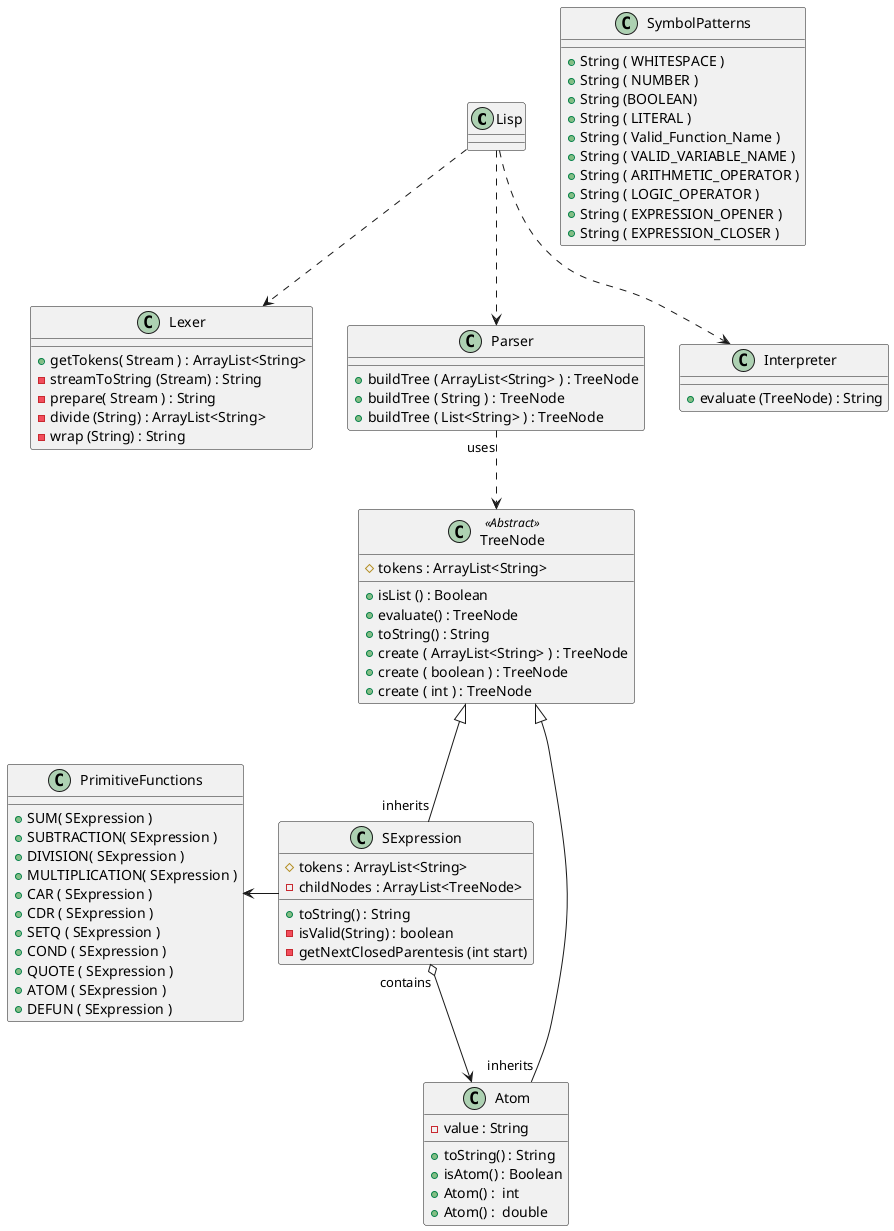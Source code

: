 @startuml
'https://plantuml.com/class-diagram

class Lisp
class Lexer
class Parser
class Interpreter

Lisp ..> Lexer
Lisp ..> Parser
Lisp ..> Interpreter

abstract class TreeNode
class Atom
class SExpression

class PrimitiveFunctions
class SymbolPatterns{
   + String ( WHITESPACE )
   + String ( NUMBER )
   + String (BOOLEAN)
   + String ( LITERAL )
   + String ( Valid_Function_Name )
   + String ( VALID_VARIABLE_NAME )
   + String ( ARITHMETIC_OPERATOR )
   + String ( LOGIC_OPERATOR )
   + String ( EXPRESSION_OPENER )
   + String ( EXPRESSION_CLOSER )



}

Parser "uses" ..> TreeNode

TreeNode <|-- "inherits" Atom
TreeNode <|-- "inherits" SExpression
SExpression "contains" o--> Atom
 PrimitiveFunctions <- SExpression

class Lexer {
    + getTokens( Stream ) : ArrayList<String>
    - streamToString (Stream) : String
    - prepare( Stream ) : String
    - divide (String) : ArrayList<String>
    - wrap (String) : String

}

class Parser {
    + buildTree ( ArrayList<String> ) : TreeNode
    + buildTree ( String ) : TreeNode
    + buildTree ( List<String> ) : TreeNode


}

class Interpreter {
    + evaluate (TreeNode) : String
}

class TreeNode <<Abstract>>{
    # tokens : ArrayList<String>
    + isList () : Boolean
    + evaluate() : TreeNode
    + toString() : String
    + create ( ArrayList<String> ) : TreeNode
    + create ( boolean ) : TreeNode
    + create ( int ) : TreeNode

}

class Atom {
    - value : String
    + toString() : String
    + isAtom() : Boolean
    + Atom() :  int
    + Atom() :  double




}

class SExpression {
    'Talvez los tokens no sen necesarios'
    # tokens : ArrayList<String>
    - childNodes : ArrayList<TreeNode>
    + toString() : String
    - isValid(String) : boolean
    - getNextClosedParentesis (int start)
}

class PrimitiveFunctions{
   + SUM( SExpression )
   + SUBTRACTION( SExpression )
   + DIVISION( SExpression )
   + MULTIPLICATION( SExpression )
   + CAR ( SExpression )
   + CDR ( SExpression )
   + SETQ ( SExpression )
   + COND ( SExpression )
   + QUOTE ( SExpression )
   + ATOM ( SExpression )
   + DEFUN ( SExpression )

}
@enduml